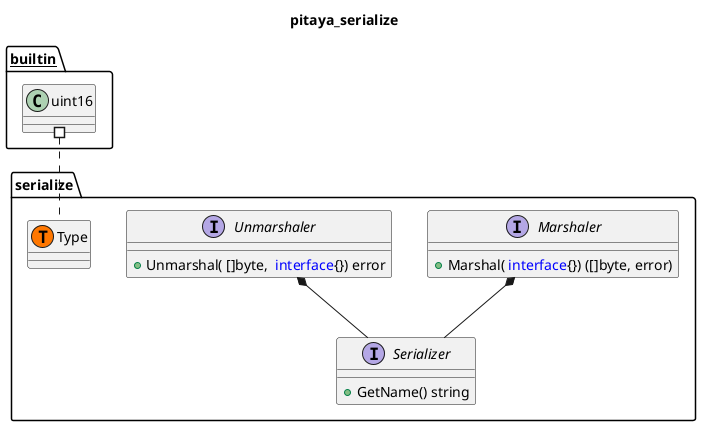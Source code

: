 @startuml
title pitaya_serialize
namespace serialize {
    interface Marshaler  {
        + Marshal( <font color=blue>interface</font>{}) ([]byte, error)

    }
    interface Serializer  {
        + GetName() string

    }
    interface Unmarshaler  {
        + Unmarshal( []byte,  <font color=blue>interface</font>{}) error

    }
    class serialize.Type << (T, #FF7700) >>  {
    }
}
"serialize.Marshaler" *-- "serialize.Serializer"
"serialize.Unmarshaler" *-- "serialize.Serializer"


"__builtin__.uint16" #.. "serialize.Type"
@enduml
